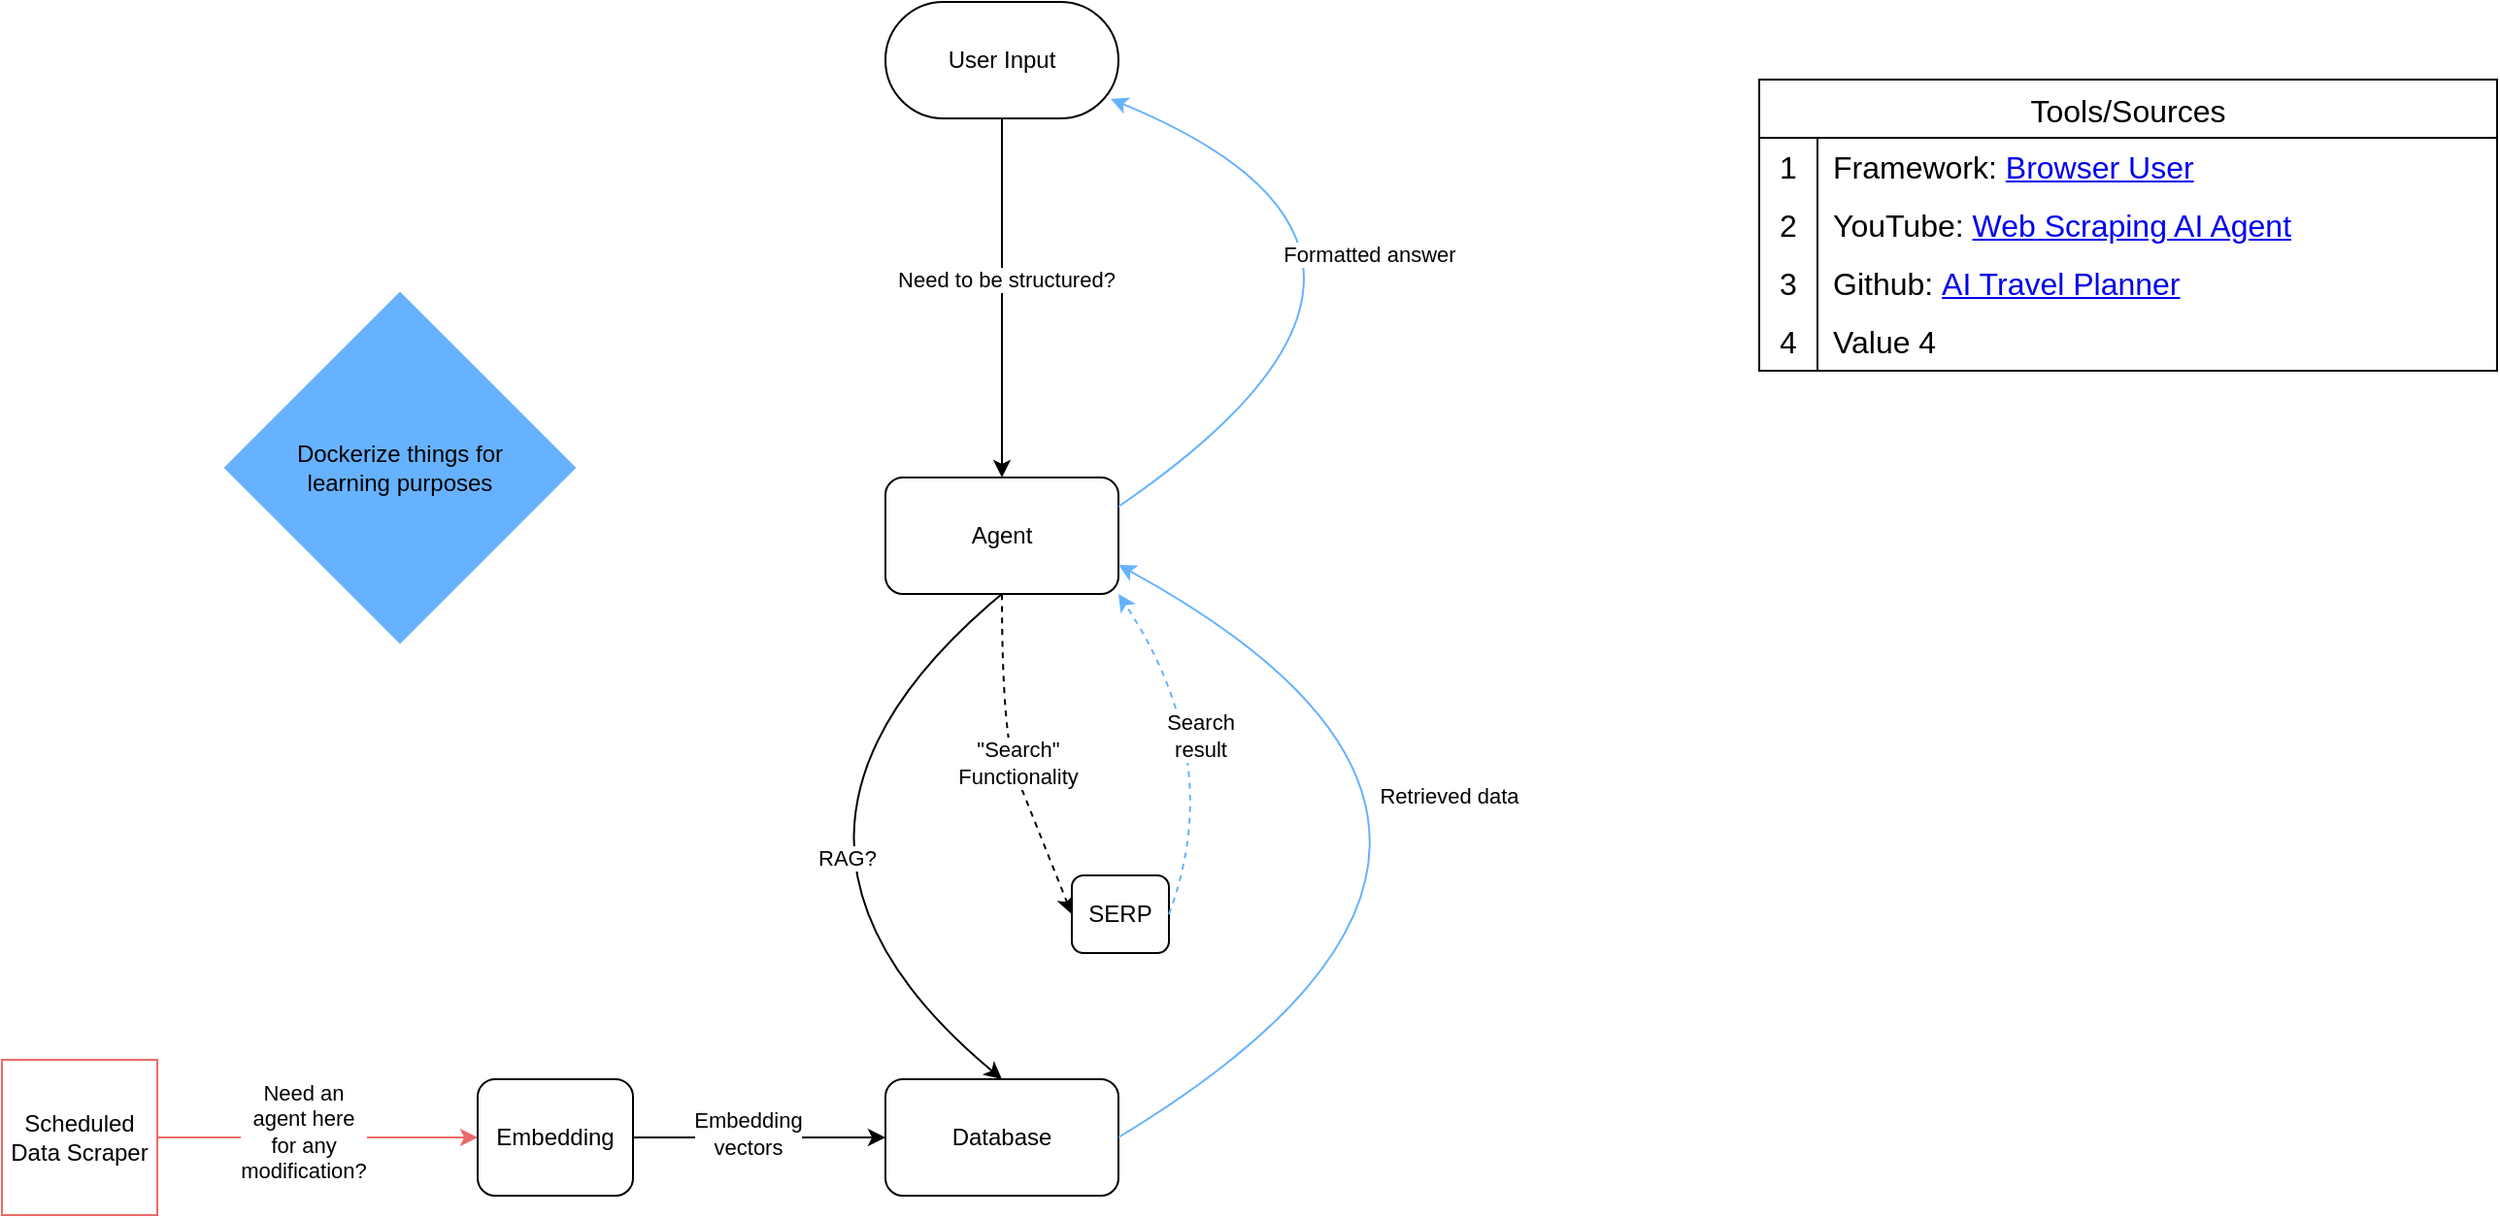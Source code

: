 <mxfile version="27.0.4">
  <diagram name="Page-1" id="Icp68Pq1BIhGFjseXr4h">
    <mxGraphModel dx="1388" dy="661" grid="1" gridSize="10" guides="1" tooltips="1" connect="1" arrows="1" fold="1" page="1" pageScale="1" pageWidth="827" pageHeight="1169" math="0" shadow="0">
      <root>
        <mxCell id="0" />
        <mxCell id="1" parent="0" />
        <mxCell id="PVvTYL5reKumYtXXNpj_-2" value="User Input" style="rounded=1;whiteSpace=wrap;html=1;arcSize=50;" parent="1" vertex="1">
          <mxGeometry x="610" width="120" height="60" as="geometry" />
        </mxCell>
        <mxCell id="yoRz2yT5mi0adVNu9GC5-2" value="" style="endArrow=classic;html=1;rounded=0;exitX=0.5;exitY=1;exitDx=0;exitDy=0;entryX=0.5;entryY=0;entryDx=0;entryDy=0;" edge="1" parent="1" source="PVvTYL5reKumYtXXNpj_-2" target="yoRz2yT5mi0adVNu9GC5-3">
          <mxGeometry width="50" height="50" relative="1" as="geometry">
            <mxPoint x="666" y="60" as="sourcePoint" />
            <mxPoint x="670" y="90" as="targetPoint" />
          </mxGeometry>
        </mxCell>
        <mxCell id="yoRz2yT5mi0adVNu9GC5-9" value="Need to be structured?" style="edgeLabel;html=1;align=center;verticalAlign=middle;resizable=0;points=[];" vertex="1" connectable="0" parent="yoRz2yT5mi0adVNu9GC5-2">
          <mxGeometry x="-0.107" y="2" relative="1" as="geometry">
            <mxPoint as="offset" />
          </mxGeometry>
        </mxCell>
        <mxCell id="yoRz2yT5mi0adVNu9GC5-3" value="Agent" style="rounded=1;whiteSpace=wrap;html=1;" vertex="1" parent="1">
          <mxGeometry x="610" y="245" width="120" height="60" as="geometry" />
        </mxCell>
        <mxCell id="yoRz2yT5mi0adVNu9GC5-7" value="Database" style="rounded=1;whiteSpace=wrap;html=1;" vertex="1" parent="1">
          <mxGeometry x="610" y="555" width="120" height="60" as="geometry" />
        </mxCell>
        <mxCell id="yoRz2yT5mi0adVNu9GC5-10" value="" style="curved=1;endArrow=classic;html=1;rounded=0;entryX=1;entryY=0.75;entryDx=0;entryDy=0;exitX=1;exitY=0.5;exitDx=0;exitDy=0;fillColor=#66B2FF;strokeColor=#66B2FF;" edge="1" parent="1" source="yoRz2yT5mi0adVNu9GC5-7" target="yoRz2yT5mi0adVNu9GC5-3">
          <mxGeometry width="50" height="50" relative="1" as="geometry">
            <mxPoint x="756" y="360" as="sourcePoint" />
            <mxPoint x="756" y="230.0" as="targetPoint" />
            <Array as="points">
              <mxPoint x="986" y="430" />
            </Array>
          </mxGeometry>
        </mxCell>
        <mxCell id="yoRz2yT5mi0adVNu9GC5-11" value="Retrieved data" style="edgeLabel;html=1;align=center;verticalAlign=middle;resizable=0;points=[];" vertex="1" connectable="0" parent="yoRz2yT5mi0adVNu9GC5-10">
          <mxGeometry x="0.302" y="23" relative="1" as="geometry">
            <mxPoint as="offset" />
          </mxGeometry>
        </mxCell>
        <mxCell id="yoRz2yT5mi0adVNu9GC5-12" value="" style="curved=1;endArrow=classic;html=1;rounded=0;entryX=0.967;entryY=0.833;entryDx=0;entryDy=0;exitX=1;exitY=0.25;exitDx=0;exitDy=0;entryPerimeter=0;strokeColor=#66B2FF;" edge="1" parent="1" source="yoRz2yT5mi0adVNu9GC5-3" target="PVvTYL5reKumYtXXNpj_-2">
          <mxGeometry width="50" height="50" relative="1" as="geometry">
            <mxPoint x="766" y="205" as="sourcePoint" />
            <mxPoint x="766" y="60" as="targetPoint" />
            <Array as="points">
              <mxPoint x="920" y="130" />
            </Array>
          </mxGeometry>
        </mxCell>
        <mxCell id="yoRz2yT5mi0adVNu9GC5-13" value="Formatted answer" style="edgeLabel;html=1;align=center;verticalAlign=middle;resizable=0;points=[];" vertex="1" connectable="0" parent="yoRz2yT5mi0adVNu9GC5-12">
          <mxGeometry x="0.302" y="23" relative="1" as="geometry">
            <mxPoint as="offset" />
          </mxGeometry>
        </mxCell>
        <mxCell id="yoRz2yT5mi0adVNu9GC5-14" value="Scheduled Data Scraper" style="whiteSpace=wrap;html=1;aspect=fixed;strokeColor=#EA6B66;" vertex="1" parent="1">
          <mxGeometry x="155" y="545" width="80" height="80" as="geometry" />
        </mxCell>
        <mxCell id="yoRz2yT5mi0adVNu9GC5-15" value="" style="endArrow=classic;html=1;rounded=0;exitX=1;exitY=0.5;exitDx=0;exitDy=0;entryX=0;entryY=0.5;entryDx=0;entryDy=0;strokeColor=#EA6B66;" edge="1" parent="1" source="yoRz2yT5mi0adVNu9GC5-14" target="yoRz2yT5mi0adVNu9GC5-32">
          <mxGeometry width="50" height="50" relative="1" as="geometry">
            <mxPoint x="240" y="300" as="sourcePoint" />
            <mxPoint x="290" y="250" as="targetPoint" />
          </mxGeometry>
        </mxCell>
        <mxCell id="yoRz2yT5mi0adVNu9GC5-16" value="Need an&lt;div&gt;agent here&lt;/div&gt;&lt;div&gt;for any&lt;/div&gt;&lt;div&gt;modification?&lt;/div&gt;" style="edgeLabel;html=1;align=center;verticalAlign=middle;resizable=0;points=[];" vertex="1" connectable="0" parent="yoRz2yT5mi0adVNu9GC5-15">
          <mxGeometry x="-0.1" y="3" relative="1" as="geometry">
            <mxPoint as="offset" />
          </mxGeometry>
        </mxCell>
        <mxCell id="yoRz2yT5mi0adVNu9GC5-17" value="Dockerize things for&lt;div&gt;learning purposes&lt;/div&gt;" style="rhombus;whiteSpace=wrap;html=1;strokeColor=#66B2FF;fillColor=#66B2FF;" vertex="1" parent="1">
          <mxGeometry x="270" y="150" width="180" height="180" as="geometry" />
        </mxCell>
        <mxCell id="yoRz2yT5mi0adVNu9GC5-18" value="" style="curved=1;endArrow=classic;html=1;rounded=0;entryX=0.5;entryY=0;entryDx=0;entryDy=0;exitX=0.5;exitY=1;exitDx=0;exitDy=0;" edge="1" parent="1" source="yoRz2yT5mi0adVNu9GC5-3" target="yoRz2yT5mi0adVNu9GC5-7">
          <mxGeometry width="50" height="50" relative="1" as="geometry">
            <mxPoint x="340" y="440" as="sourcePoint" />
            <mxPoint x="390" y="390" as="targetPoint" />
            <Array as="points">
              <mxPoint x="520" y="430" />
            </Array>
          </mxGeometry>
        </mxCell>
        <mxCell id="yoRz2yT5mi0adVNu9GC5-20" value="RAG?" style="edgeLabel;html=1;align=center;verticalAlign=middle;resizable=0;points=[];" vertex="1" connectable="0" parent="yoRz2yT5mi0adVNu9GC5-18">
          <mxGeometry x="-0.24" y="42" relative="1" as="geometry">
            <mxPoint x="7" y="8" as="offset" />
          </mxGeometry>
        </mxCell>
        <mxCell id="yoRz2yT5mi0adVNu9GC5-22" value="" style="curved=1;endArrow=classic;html=1;rounded=0;exitX=0.5;exitY=1;exitDx=0;exitDy=0;entryX=0;entryY=0.5;entryDx=0;entryDy=0;dashed=1;" edge="1" parent="1" source="yoRz2yT5mi0adVNu9GC5-3" target="yoRz2yT5mi0adVNu9GC5-24">
          <mxGeometry width="50" height="50" relative="1" as="geometry">
            <mxPoint x="680" y="315" as="sourcePoint" />
            <mxPoint x="726" y="450" as="targetPoint" />
            <Array as="points">
              <mxPoint x="670" y="380" />
              <mxPoint x="686" y="420" />
            </Array>
          </mxGeometry>
        </mxCell>
        <mxCell id="yoRz2yT5mi0adVNu9GC5-26" value="&quot;Search&quot;&lt;div&gt;Functionality&lt;/div&gt;" style="edgeLabel;html=1;align=center;verticalAlign=middle;resizable=0;points=[];" vertex="1" connectable="0" parent="yoRz2yT5mi0adVNu9GC5-22">
          <mxGeometry x="0.029" y="3" relative="1" as="geometry">
            <mxPoint as="offset" />
          </mxGeometry>
        </mxCell>
        <mxCell id="yoRz2yT5mi0adVNu9GC5-24" value="SERP" style="rounded=1;whiteSpace=wrap;html=1;" vertex="1" parent="1">
          <mxGeometry x="706" y="450" width="50" height="40" as="geometry" />
        </mxCell>
        <mxCell id="yoRz2yT5mi0adVNu9GC5-30" value="" style="curved=1;endArrow=classic;html=1;rounded=0;exitX=1;exitY=0.5;exitDx=0;exitDy=0;fillColor=#66B2FF;strokeColor=#66B2FF;entryX=1;entryY=1;entryDx=0;entryDy=0;dashed=1;" edge="1" parent="1" source="yoRz2yT5mi0adVNu9GC5-24" target="yoRz2yT5mi0adVNu9GC5-3">
          <mxGeometry width="50" height="50" relative="1" as="geometry">
            <mxPoint x="740" y="595" as="sourcePoint" />
            <mxPoint x="756" y="360" as="targetPoint" />
            <Array as="points">
              <mxPoint x="786" y="390" />
            </Array>
          </mxGeometry>
        </mxCell>
        <mxCell id="yoRz2yT5mi0adVNu9GC5-31" value="Search&lt;div&gt;result&lt;/div&gt;" style="edgeLabel;html=1;align=center;verticalAlign=middle;resizable=0;points=[];" vertex="1" connectable="0" parent="yoRz2yT5mi0adVNu9GC5-30">
          <mxGeometry x="0.302" y="23" relative="1" as="geometry">
            <mxPoint x="25" y="6" as="offset" />
          </mxGeometry>
        </mxCell>
        <mxCell id="yoRz2yT5mi0adVNu9GC5-33" style="edgeStyle=orthogonalEdgeStyle;rounded=0;orthogonalLoop=1;jettySize=auto;html=1;exitX=1;exitY=0.5;exitDx=0;exitDy=0;entryX=0;entryY=0.5;entryDx=0;entryDy=0;" edge="1" parent="1" source="yoRz2yT5mi0adVNu9GC5-32" target="yoRz2yT5mi0adVNu9GC5-7">
          <mxGeometry relative="1" as="geometry" />
        </mxCell>
        <mxCell id="yoRz2yT5mi0adVNu9GC5-34" value="Embedding&lt;div&gt;vectors&lt;/div&gt;" style="edgeLabel;html=1;align=center;verticalAlign=middle;resizable=0;points=[];" vertex="1" connectable="0" parent="yoRz2yT5mi0adVNu9GC5-33">
          <mxGeometry x="-0.097" y="2" relative="1" as="geometry">
            <mxPoint as="offset" />
          </mxGeometry>
        </mxCell>
        <mxCell id="yoRz2yT5mi0adVNu9GC5-32" value="Embedding" style="rounded=1;whiteSpace=wrap;html=1;" vertex="1" parent="1">
          <mxGeometry x="400" y="555" width="80" height="60" as="geometry" />
        </mxCell>
        <mxCell id="yoRz2yT5mi0adVNu9GC5-35" value="Tools/Sources" style="shape=table;startSize=30;container=1;collapsible=0;childLayout=tableLayout;fixedRows=1;rowLines=0;fontStyle=0;strokeColor=default;fontSize=16;" vertex="1" parent="1">
          <mxGeometry x="1060" y="40" width="380" height="150" as="geometry" />
        </mxCell>
        <mxCell id="yoRz2yT5mi0adVNu9GC5-36" value="" style="shape=tableRow;horizontal=0;startSize=0;swimlaneHead=0;swimlaneBody=0;top=0;left=0;bottom=0;right=0;collapsible=0;dropTarget=0;fillColor=none;points=[[0,0.5],[1,0.5]];portConstraint=eastwest;strokeColor=inherit;fontSize=16;" vertex="1" parent="yoRz2yT5mi0adVNu9GC5-35">
          <mxGeometry y="30" width="380" height="30" as="geometry" />
        </mxCell>
        <mxCell id="yoRz2yT5mi0adVNu9GC5-37" value="1" style="shape=partialRectangle;html=1;whiteSpace=wrap;connectable=0;fillColor=none;top=0;left=0;bottom=0;right=0;overflow=hidden;pointerEvents=1;strokeColor=inherit;fontSize=16;" vertex="1" parent="yoRz2yT5mi0adVNu9GC5-36">
          <mxGeometry width="30" height="30" as="geometry">
            <mxRectangle width="30" height="30" as="alternateBounds" />
          </mxGeometry>
        </mxCell>
        <mxCell id="yoRz2yT5mi0adVNu9GC5-38" value="Framework: &lt;a href=&quot;https://github.com/browser-use/browser-use&quot;&gt;Browser User&lt;/a&gt;" style="shape=partialRectangle;html=1;whiteSpace=wrap;connectable=0;fillColor=none;top=0;left=0;bottom=0;right=0;align=left;spacingLeft=6;overflow=hidden;strokeColor=inherit;fontSize=16;" vertex="1" parent="yoRz2yT5mi0adVNu9GC5-36">
          <mxGeometry x="30" width="350" height="30" as="geometry">
            <mxRectangle width="350" height="30" as="alternateBounds" />
          </mxGeometry>
        </mxCell>
        <mxCell id="yoRz2yT5mi0adVNu9GC5-39" value="" style="shape=tableRow;horizontal=0;startSize=0;swimlaneHead=0;swimlaneBody=0;top=0;left=0;bottom=0;right=0;collapsible=0;dropTarget=0;fillColor=none;points=[[0,0.5],[1,0.5]];portConstraint=eastwest;strokeColor=inherit;fontSize=16;" vertex="1" parent="yoRz2yT5mi0adVNu9GC5-35">
          <mxGeometry y="60" width="380" height="30" as="geometry" />
        </mxCell>
        <mxCell id="yoRz2yT5mi0adVNu9GC5-40" value="2" style="shape=partialRectangle;html=1;whiteSpace=wrap;connectable=0;fillColor=none;top=0;left=0;bottom=0;right=0;overflow=hidden;strokeColor=inherit;fontSize=16;" vertex="1" parent="yoRz2yT5mi0adVNu9GC5-39">
          <mxGeometry width="30" height="30" as="geometry">
            <mxRectangle width="30" height="30" as="alternateBounds" />
          </mxGeometry>
        </mxCell>
        <mxCell id="yoRz2yT5mi0adVNu9GC5-41" value="YouTube: &lt;a href=&quot;https://www.youtube.com/watch?v=G5djZjdxVvo&quot;&gt;Web Scraping AI Agent&lt;/a&gt;" style="shape=partialRectangle;html=1;whiteSpace=wrap;connectable=0;fillColor=none;top=0;left=0;bottom=0;right=0;align=left;spacingLeft=6;overflow=hidden;strokeColor=inherit;fontSize=16;" vertex="1" parent="yoRz2yT5mi0adVNu9GC5-39">
          <mxGeometry x="30" width="350" height="30" as="geometry">
            <mxRectangle width="350" height="30" as="alternateBounds" />
          </mxGeometry>
        </mxCell>
        <mxCell id="yoRz2yT5mi0adVNu9GC5-42" value="" style="shape=tableRow;horizontal=0;startSize=0;swimlaneHead=0;swimlaneBody=0;top=0;left=0;bottom=0;right=0;collapsible=0;dropTarget=0;fillColor=none;points=[[0,0.5],[1,0.5]];portConstraint=eastwest;strokeColor=inherit;fontSize=16;" vertex="1" parent="yoRz2yT5mi0adVNu9GC5-35">
          <mxGeometry y="90" width="380" height="30" as="geometry" />
        </mxCell>
        <mxCell id="yoRz2yT5mi0adVNu9GC5-43" value="3" style="shape=partialRectangle;html=1;whiteSpace=wrap;connectable=0;fillColor=none;top=0;left=0;bottom=0;right=0;overflow=hidden;strokeColor=inherit;fontSize=16;" vertex="1" parent="yoRz2yT5mi0adVNu9GC5-42">
          <mxGeometry width="30" height="30" as="geometry">
            <mxRectangle width="30" height="30" as="alternateBounds" />
          </mxGeometry>
        </mxCell>
        <mxCell id="yoRz2yT5mi0adVNu9GC5-44" value="&lt;div&gt;Github:&amp;nbsp;&lt;span style=&quot;background-color: transparent;&quot;&gt;&lt;a href=&quot;https://github.com/techwithtim/BDAIScraperAgent&quot;&gt;AI Travel Planner&lt;/a&gt;&lt;/span&gt;&lt;/div&gt;" style="shape=partialRectangle;html=1;whiteSpace=wrap;connectable=0;fillColor=none;top=0;left=0;bottom=0;right=0;align=left;spacingLeft=6;overflow=hidden;strokeColor=inherit;fontSize=16;" vertex="1" parent="yoRz2yT5mi0adVNu9GC5-42">
          <mxGeometry x="30" width="350" height="30" as="geometry">
            <mxRectangle width="350" height="30" as="alternateBounds" />
          </mxGeometry>
        </mxCell>
        <mxCell id="yoRz2yT5mi0adVNu9GC5-58" style="shape=tableRow;horizontal=0;startSize=0;swimlaneHead=0;swimlaneBody=0;top=0;left=0;bottom=0;right=0;collapsible=0;dropTarget=0;fillColor=none;points=[[0,0.5],[1,0.5]];portConstraint=eastwest;strokeColor=inherit;fontSize=16;" vertex="1" parent="yoRz2yT5mi0adVNu9GC5-35">
          <mxGeometry y="120" width="380" height="30" as="geometry" />
        </mxCell>
        <mxCell id="yoRz2yT5mi0adVNu9GC5-59" value="4" style="shape=partialRectangle;html=1;whiteSpace=wrap;connectable=0;fillColor=none;top=0;left=0;bottom=0;right=0;overflow=hidden;strokeColor=inherit;fontSize=16;" vertex="1" parent="yoRz2yT5mi0adVNu9GC5-58">
          <mxGeometry width="30" height="30" as="geometry">
            <mxRectangle width="30" height="30" as="alternateBounds" />
          </mxGeometry>
        </mxCell>
        <mxCell id="yoRz2yT5mi0adVNu9GC5-60" value="Value 4" style="shape=partialRectangle;html=1;whiteSpace=wrap;connectable=0;fillColor=none;top=0;left=0;bottom=0;right=0;align=left;spacingLeft=6;overflow=hidden;strokeColor=inherit;fontSize=16;" vertex="1" parent="yoRz2yT5mi0adVNu9GC5-58">
          <mxGeometry x="30" width="350" height="30" as="geometry">
            <mxRectangle width="350" height="30" as="alternateBounds" />
          </mxGeometry>
        </mxCell>
      </root>
    </mxGraphModel>
  </diagram>
</mxfile>
